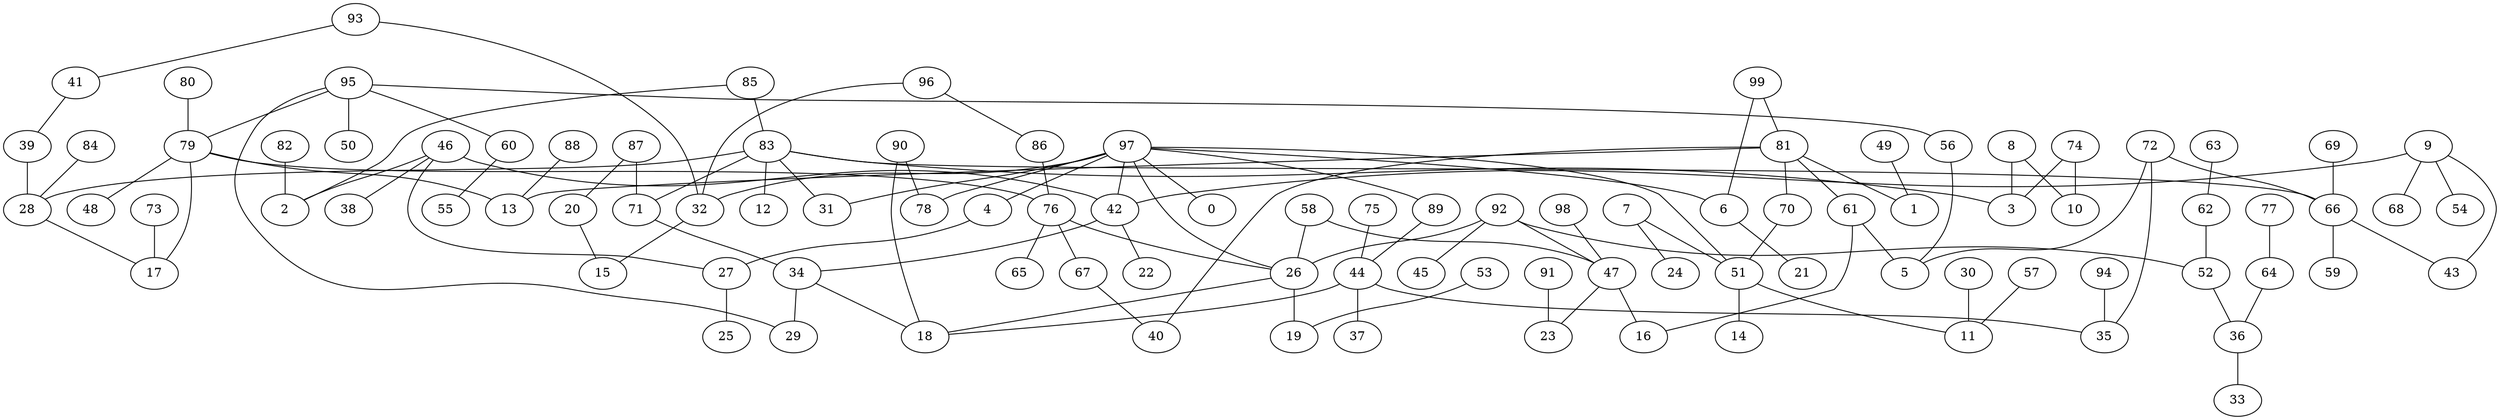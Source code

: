 digraph GG_graph {

subgraph G_graph {
edge [color = black]
"91" -> "23" [dir = none]
"82" -> "2" [dir = none]
"49" -> "1" [dir = none]
"87" -> "20" [dir = none]
"61" -> "16" [dir = none]
"88" -> "13" [dir = none]
"53" -> "19" [dir = none]
"63" -> "62" [dir = none]
"34" -> "18" [dir = none]
"20" -> "15" [dir = none]
"73" -> "17" [dir = none]
"75" -> "44" [dir = none]
"77" -> "64" [dir = none]
"36" -> "33" [dir = none]
"28" -> "17" [dir = none]
"41" -> "39" [dir = none]
"79" -> "48" [dir = none]
"79" -> "13" [dir = none]
"79" -> "76" [dir = none]
"27" -> "25" [dir = none]
"44" -> "35" [dir = none]
"44" -> "18" [dir = none]
"44" -> "37" [dir = none]
"99" -> "81" [dir = none]
"57" -> "11" [dir = none]
"97" -> "42" [dir = none]
"97" -> "4" [dir = none]
"97" -> "51" [dir = none]
"97" -> "26" [dir = none]
"97" -> "6" [dir = none]
"97" -> "32" [dir = none]
"97" -> "0" [dir = none]
"97" -> "78" [dir = none]
"97" -> "89" [dir = none]
"97" -> "31" [dir = none]
"52" -> "36" [dir = none]
"26" -> "19" [dir = none]
"80" -> "79" [dir = none]
"42" -> "22" [dir = none]
"89" -> "44" [dir = none]
"98" -> "47" [dir = none]
"92" -> "47" [dir = none]
"92" -> "52" [dir = none]
"92" -> "45" [dir = none]
"92" -> "26" [dir = none]
"74" -> "10" [dir = none]
"74" -> "3" [dir = none]
"83" -> "12" [dir = none]
"83" -> "66" [dir = none]
"83" -> "3" [dir = none]
"83" -> "71" [dir = none]
"83" -> "28" [dir = none]
"83" -> "31" [dir = none]
"76" -> "65" [dir = none]
"76" -> "67" [dir = none]
"76" -> "26" [dir = none]
"51" -> "14" [dir = none]
"51" -> "11" [dir = none]
"69" -> "66" [dir = none]
"95" -> "29" [dir = none]
"95" -> "56" [dir = none]
"95" -> "50" [dir = none]
"95" -> "60" [dir = none]
"95" -> "79" [dir = none]
"81" -> "1" [dir = none]
"81" -> "40" [dir = none]
"81" -> "70" [dir = none]
"81" -> "13" [dir = none]
"46" -> "27" [dir = none]
"46" -> "38" [dir = none]
"46" -> "42" [dir = none]
"66" -> "59" [dir = none]
"66" -> "43" [dir = none]
"93" -> "41" [dir = none]
"93" -> "32" [dir = none]
"9" -> "68" [dir = none]
"9" -> "54" [dir = none]
"9" -> "42" [dir = none]
"60" -> "55" [dir = none]
"6" -> "21" [dir = none]
"8" -> "3" [dir = none]
"62" -> "52" [dir = none]
"32" -> "15" [dir = none]
"7" -> "24" [dir = none]
"7" -> "51" [dir = none]
"72" -> "5" [dir = none]
"72" -> "66" [dir = none]
"94" -> "35" [dir = none]
"85" -> "2" [dir = none]
"85" -> "83" [dir = none]
"64" -> "36" [dir = none]
"90" -> "78" [dir = none]
"96" -> "86" [dir = none]
"96" -> "32" [dir = none]
"47" -> "23" [dir = none]
"47" -> "16" [dir = none]
"58" -> "26" [dir = none]
"30" -> "11" [dir = none]
"84" -> "28" [dir = none]
"56" -> "5" [dir = none]
"71" -> "34" [dir = none]
"4" -> "27" [dir = none]
"70" -> "51" [dir = none]
"79" -> "17" [dir = none]
"8" -> "10" [dir = none]
"90" -> "18" [dir = none]
"81" -> "61" [dir = none]
"26" -> "18" [dir = none]
"46" -> "2" [dir = none]
"42" -> "34" [dir = none]
"99" -> "6" [dir = none]
"87" -> "71" [dir = none]
"9" -> "43" [dir = none]
"39" -> "28" [dir = none]
"58" -> "47" [dir = none]
"61" -> "5" [dir = none]
"34" -> "29" [dir = none]
"86" -> "76" [dir = none]
"72" -> "35" [dir = none]
"67" -> "40" [dir = none]
}

}
